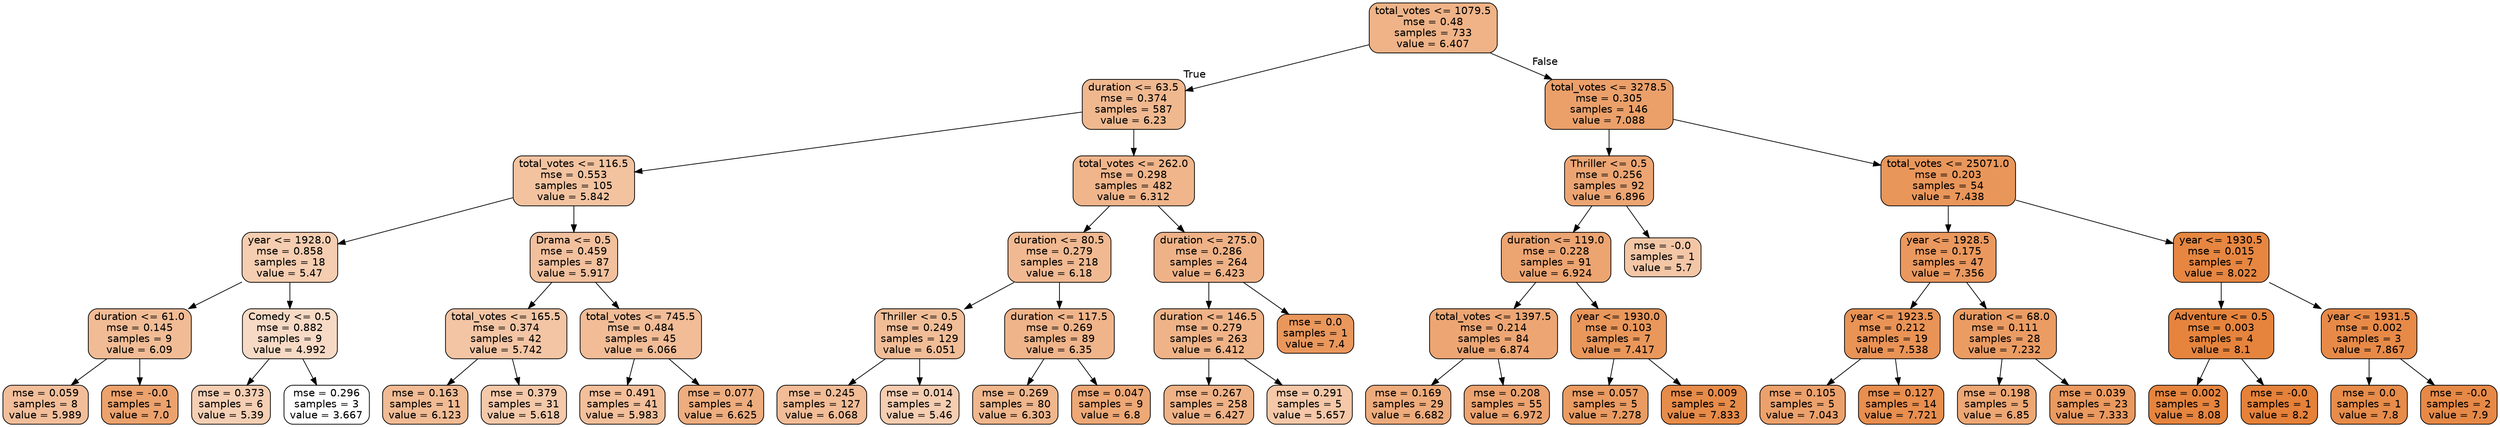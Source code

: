 digraph Tree {
node [shape=box, style="filled, rounded", color="black", fontname=helvetica] ;
edge [fontname=helvetica] ;
0 [label="total_votes <= 1079.5\nmse = 0.48\nsamples = 733\nvalue = 6.407", fillcolor="#efb387"] ;
1 [label="duration <= 63.5\nmse = 0.374\nsamples = 587\nvalue = 6.23", fillcolor="#f0b88f"] ;
0 -> 1 [labeldistance=2.5, labelangle=45, headlabel="True"] ;
2 [label="total_votes <= 116.5\nmse = 0.553\nsamples = 105\nvalue = 5.842", fillcolor="#f3c3a0"] ;
1 -> 2 ;
3 [label="year <= 1928.0\nmse = 0.858\nsamples = 18\nvalue = 5.47", fillcolor="#f5cdb0"] ;
2 -> 3 ;
4 [label="duration <= 61.0\nmse = 0.145\nsamples = 9\nvalue = 6.09", fillcolor="#f1bc95"] ;
3 -> 4 ;
5 [label="mse = 0.059\nsamples = 8\nvalue = 5.989", fillcolor="#f2be9a"] ;
4 -> 5 ;
6 [label="mse = -0.0\nsamples = 1\nvalue = 7.0", fillcolor="#eca26d"] ;
4 -> 6 ;
7 [label="Comedy <= 0.5\nmse = 0.882\nsamples = 9\nvalue = 4.992", fillcolor="#f7dac5"] ;
3 -> 7 ;
8 [label="mse = 0.373\nsamples = 6\nvalue = 5.39", fillcolor="#f5cfb4"] ;
7 -> 8 ;
9 [label="mse = 0.296\nsamples = 3\nvalue = 3.667", fillcolor="#ffffff"] ;
7 -> 9 ;
10 [label="Drama <= 0.5\nmse = 0.459\nsamples = 87\nvalue = 5.917", fillcolor="#f2c09d"] ;
2 -> 10 ;
11 [label="total_votes <= 165.5\nmse = 0.374\nsamples = 42\nvalue = 5.742", fillcolor="#f3c5a4"] ;
10 -> 11 ;
12 [label="mse = 0.163\nsamples = 11\nvalue = 6.123", fillcolor="#f1bb94"] ;
11 -> 12 ;
13 [label="mse = 0.379\nsamples = 31\nvalue = 5.618", fillcolor="#f4c9aa"] ;
11 -> 13 ;
14 [label="total_votes <= 745.5\nmse = 0.484\nsamples = 45\nvalue = 6.066", fillcolor="#f1bc96"] ;
10 -> 14 ;
15 [label="mse = 0.491\nsamples = 41\nvalue = 5.983", fillcolor="#f2bf9a"] ;
14 -> 15 ;
16 [label="mse = 0.077\nsamples = 4\nvalue = 6.625", fillcolor="#eead7e"] ;
14 -> 16 ;
17 [label="total_votes <= 262.0\nmse = 0.298\nsamples = 482\nvalue = 6.312", fillcolor="#f0b58b"] ;
1 -> 17 ;
18 [label="duration <= 80.5\nmse = 0.279\nsamples = 218\nvalue = 6.18", fillcolor="#f1b991"] ;
17 -> 18 ;
19 [label="Thriller <= 0.5\nmse = 0.249\nsamples = 129\nvalue = 6.051", fillcolor="#f1bd97"] ;
18 -> 19 ;
20 [label="mse = 0.245\nsamples = 127\nvalue = 6.068", fillcolor="#f1bc96"] ;
19 -> 20 ;
21 [label="mse = 0.014\nsamples = 2\nvalue = 5.46", fillcolor="#f5cdb1"] ;
19 -> 21 ;
22 [label="duration <= 117.5\nmse = 0.269\nsamples = 89\nvalue = 6.35", fillcolor="#f0b48a"] ;
18 -> 22 ;
23 [label="mse = 0.269\nsamples = 80\nvalue = 6.303", fillcolor="#f0b68c"] ;
22 -> 23 ;
24 [label="mse = 0.047\nsamples = 9\nvalue = 6.8", fillcolor="#eda876"] ;
22 -> 24 ;
25 [label="duration <= 275.0\nmse = 0.286\nsamples = 264\nvalue = 6.423", fillcolor="#efb287"] ;
17 -> 25 ;
26 [label="duration <= 146.5\nmse = 0.279\nsamples = 263\nvalue = 6.412", fillcolor="#efb387"] ;
25 -> 26 ;
27 [label="mse = 0.267\nsamples = 258\nvalue = 6.427", fillcolor="#efb286"] ;
26 -> 27 ;
28 [label="mse = 0.291\nsamples = 5\nvalue = 5.657", fillcolor="#f4c8a8"] ;
26 -> 28 ;
29 [label="mse = 0.0\nsamples = 1\nvalue = 7.4", fillcolor="#ea975c"] ;
25 -> 29 ;
30 [label="total_votes <= 3278.5\nmse = 0.305\nsamples = 146\nvalue = 7.088", fillcolor="#eba06a"] ;
0 -> 30 [labeldistance=2.5, labelangle=-45, headlabel="False"] ;
31 [label="Thriller <= 0.5\nmse = 0.256\nsamples = 92\nvalue = 6.896", fillcolor="#eca572"] ;
30 -> 31 ;
32 [label="duration <= 119.0\nmse = 0.228\nsamples = 91\nvalue = 6.924", fillcolor="#eca471"] ;
31 -> 32 ;
33 [label="total_votes <= 1397.5\nmse = 0.214\nsamples = 84\nvalue = 6.874", fillcolor="#eda673"] ;
32 -> 33 ;
34 [label="mse = 0.169\nsamples = 29\nvalue = 6.682", fillcolor="#eeab7b"] ;
33 -> 34 ;
35 [label="mse = 0.208\nsamples = 55\nvalue = 6.972", fillcolor="#eca36f"] ;
33 -> 35 ;
36 [label="year <= 1930.0\nmse = 0.103\nsamples = 7\nvalue = 7.417", fillcolor="#e9975b"] ;
32 -> 36 ;
37 [label="mse = 0.057\nsamples = 5\nvalue = 7.278", fillcolor="#ea9b61"] ;
36 -> 37 ;
38 [label="mse = 0.009\nsamples = 2\nvalue = 7.833", fillcolor="#e78b49"] ;
36 -> 38 ;
39 [label="mse = -0.0\nsamples = 1\nvalue = 5.7", fillcolor="#f3c6a6"] ;
31 -> 39 ;
40 [label="total_votes <= 25071.0\nmse = 0.203\nsamples = 54\nvalue = 7.438", fillcolor="#e9965a"] ;
30 -> 40 ;
41 [label="year <= 1928.5\nmse = 0.175\nsamples = 47\nvalue = 7.356", fillcolor="#ea985e"] ;
40 -> 41 ;
42 [label="year <= 1923.5\nmse = 0.212\nsamples = 19\nvalue = 7.538", fillcolor="#e99356"] ;
41 -> 42 ;
43 [label="mse = 0.105\nsamples = 5\nvalue = 7.043", fillcolor="#eca16c"] ;
42 -> 43 ;
44 [label="mse = 0.127\nsamples = 14\nvalue = 7.721", fillcolor="#e88e4e"] ;
42 -> 44 ;
45 [label="duration <= 68.0\nmse = 0.111\nsamples = 28\nvalue = 7.232", fillcolor="#eb9c63"] ;
41 -> 45 ;
46 [label="mse = 0.198\nsamples = 5\nvalue = 6.85", fillcolor="#eda774"] ;
45 -> 46 ;
47 [label="mse = 0.039\nsamples = 23\nvalue = 7.333", fillcolor="#ea995f"] ;
45 -> 47 ;
48 [label="year <= 1930.5\nmse = 0.015\nsamples = 7\nvalue = 8.022", fillcolor="#e68641"] ;
40 -> 48 ;
49 [label="Adventure <= 0.5\nmse = 0.003\nsamples = 4\nvalue = 8.1", fillcolor="#e6843d"] ;
48 -> 49 ;
50 [label="mse = 0.002\nsamples = 3\nvalue = 8.08", fillcolor="#e6843e"] ;
49 -> 50 ;
51 [label="mse = -0.0\nsamples = 1\nvalue = 8.2", fillcolor="#e58139"] ;
49 -> 51 ;
52 [label="year <= 1931.5\nmse = 0.002\nsamples = 3\nvalue = 7.867", fillcolor="#e78a48"] ;
48 -> 52 ;
53 [label="mse = 0.0\nsamples = 1\nvalue = 7.8", fillcolor="#e78c4a"] ;
52 -> 53 ;
54 [label="mse = -0.0\nsamples = 2\nvalue = 7.9", fillcolor="#e78946"] ;
52 -> 54 ;
}